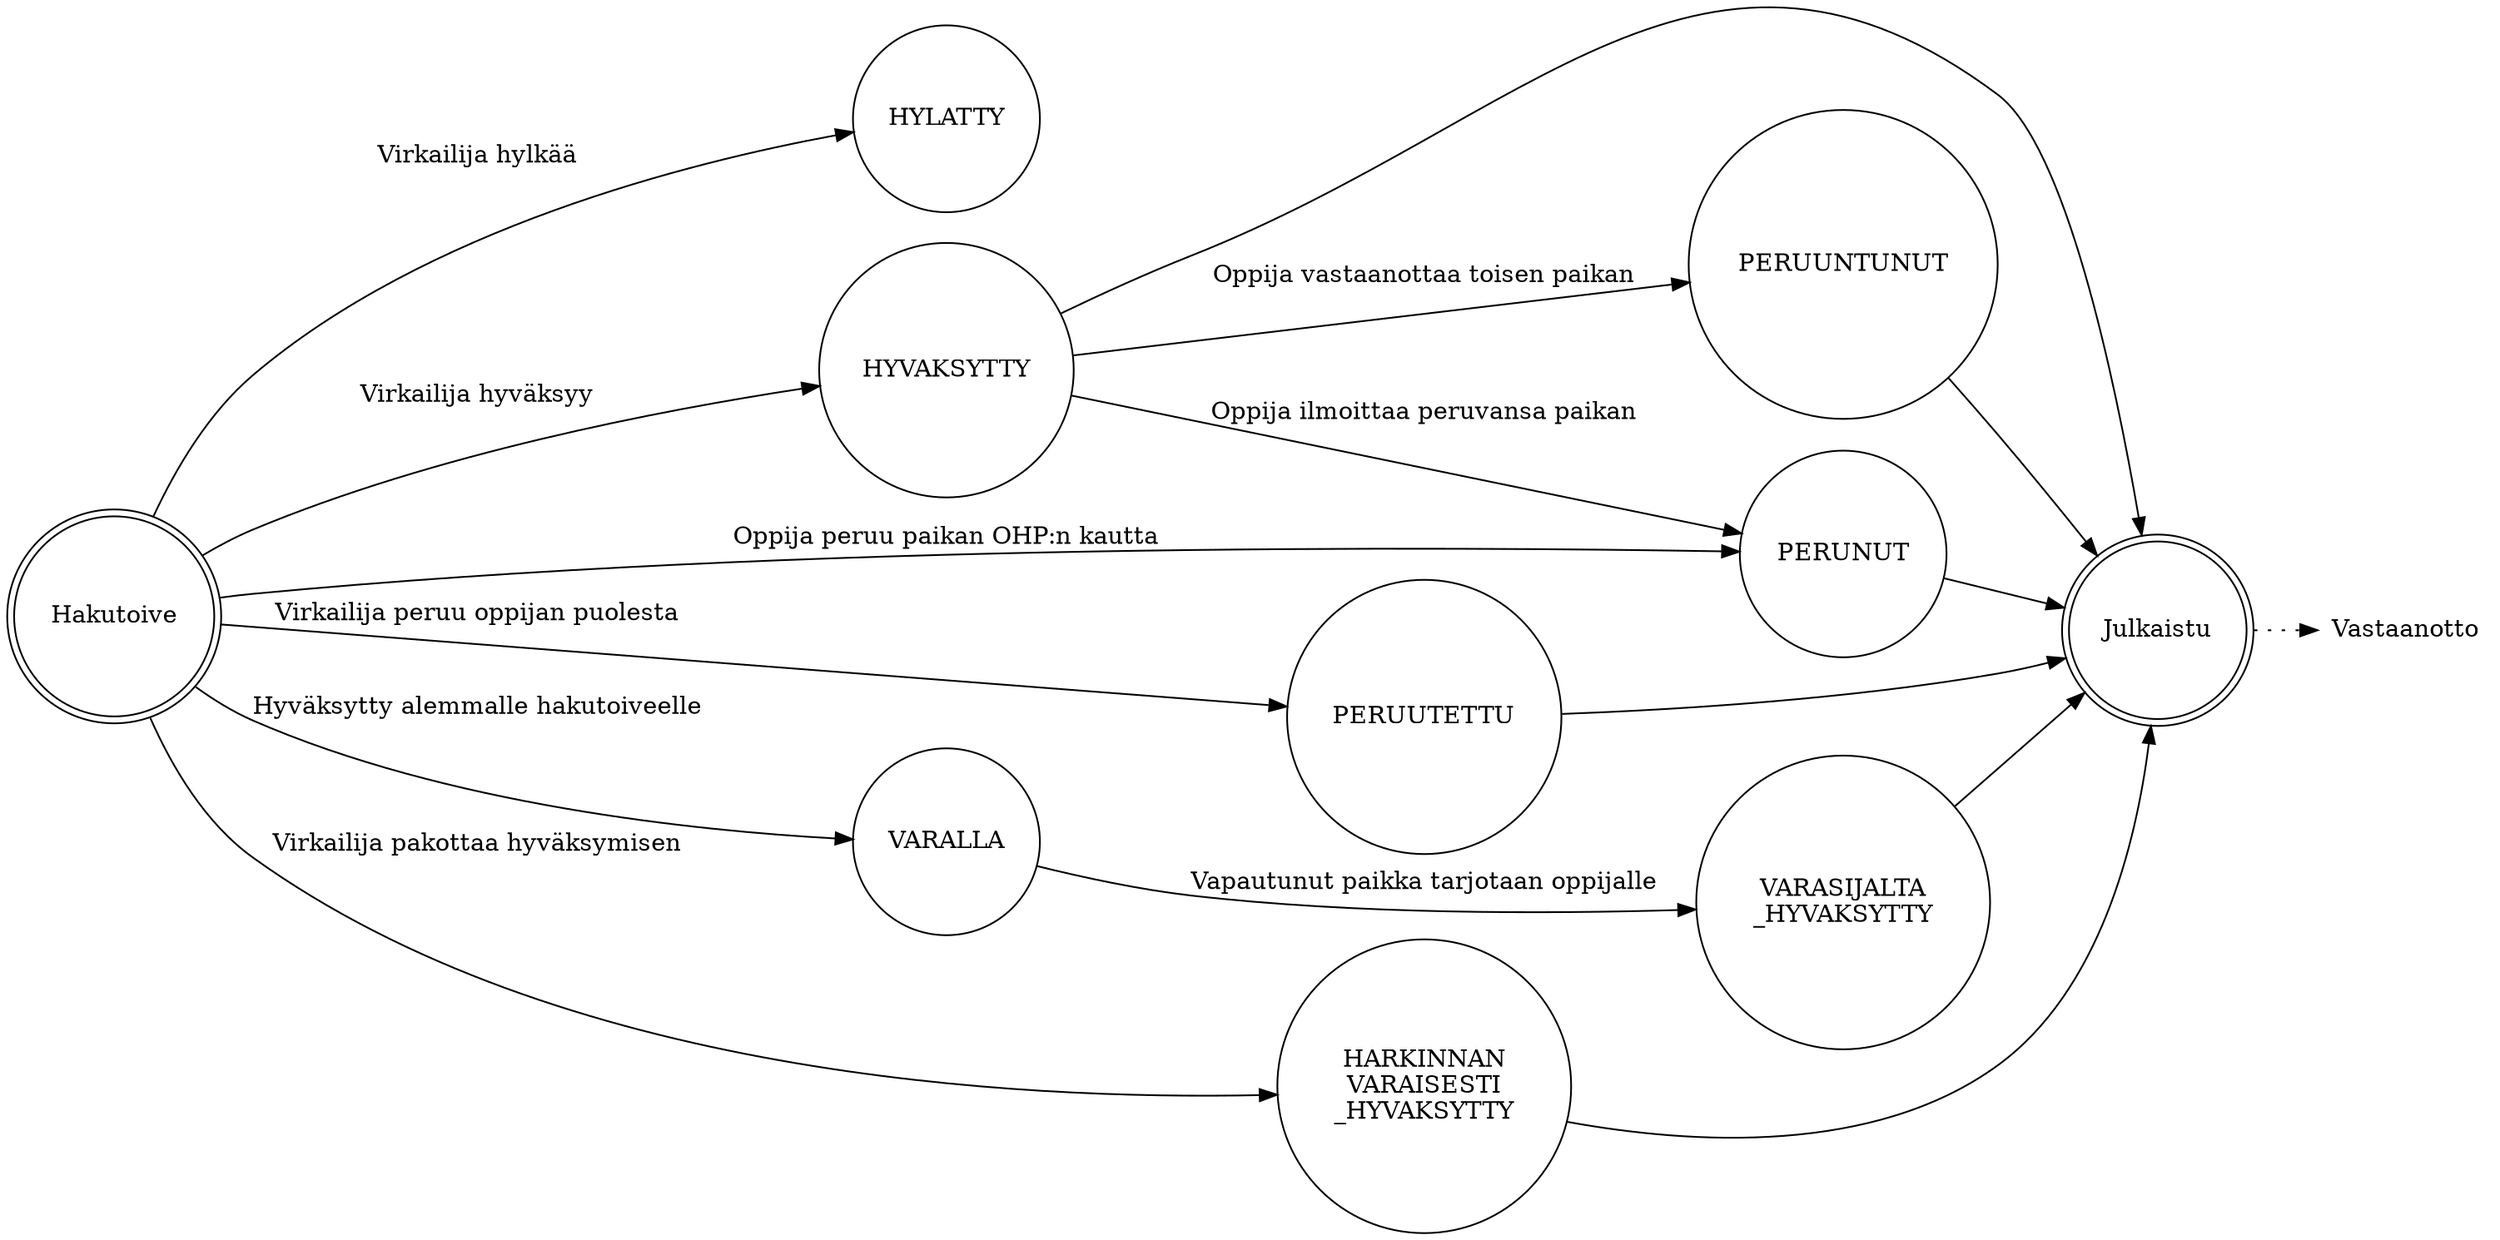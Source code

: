 digraph finite_state_machine {
  rankdir=LR;
  node [shape=circle];
  Hakutoive -> HYLATTY [label="Virkailija hylkää"];
  Hakutoive -> HYVAKSYTTY [label="Virkailija hyväksyy"];
  Hakutoive -> PERUUTETTU [label="Virkailija peruu oppijan puolesta"];
  Hakutoive -> VARALLA [label="Hyväksytty alemmalle hakutoiveelle"];
  VARALLA -> VARASIJALTA_HYVAKSYTTY [label="Vapautunut paikka tarjotaan oppijalle"];
  HYVAKSYTTY -> PERUUNTUNUT [label="Oppija vastaanottaa toisen paikan"];
  Hakutoive -> PERUNUT [label="Oppija peruu paikan OHP:n kautta"];
  HYVAKSYTTY -> PERUNUT [label="Oppija ilmoittaa peruvansa paikan"];
  Hakutoive -> HARKINNANVARAISESTI_HYVAKSYTTY [label="Virkailija pakottaa hyväksymisen"];

  HYVAKSYTTY, VARASIJALTA_HYVAKSYTTY, HARKINNANVARAISESTI_HYVAKSYTTY -> Julkaistu
  PERUUTETTU, PERUUNTUNUT, PERUNUT -> Julkaistu

  Julkaistu -> Vastaanotto [style=dotted]
  Vastaanotto [shape=none]

  HARKINNANVARAISESTI_HYVAKSYTTY [label="HARKINNAN\nVARAISESTI\n_HYVAKSYTTY"];
  VARASIJALTA_HYVAKSYTTY [label="VARASIJALTA\n_HYVAKSYTTY"];
  Hakutoive [shape=doublecircle];
  Julkaistu [shape=doublecircle];
}
